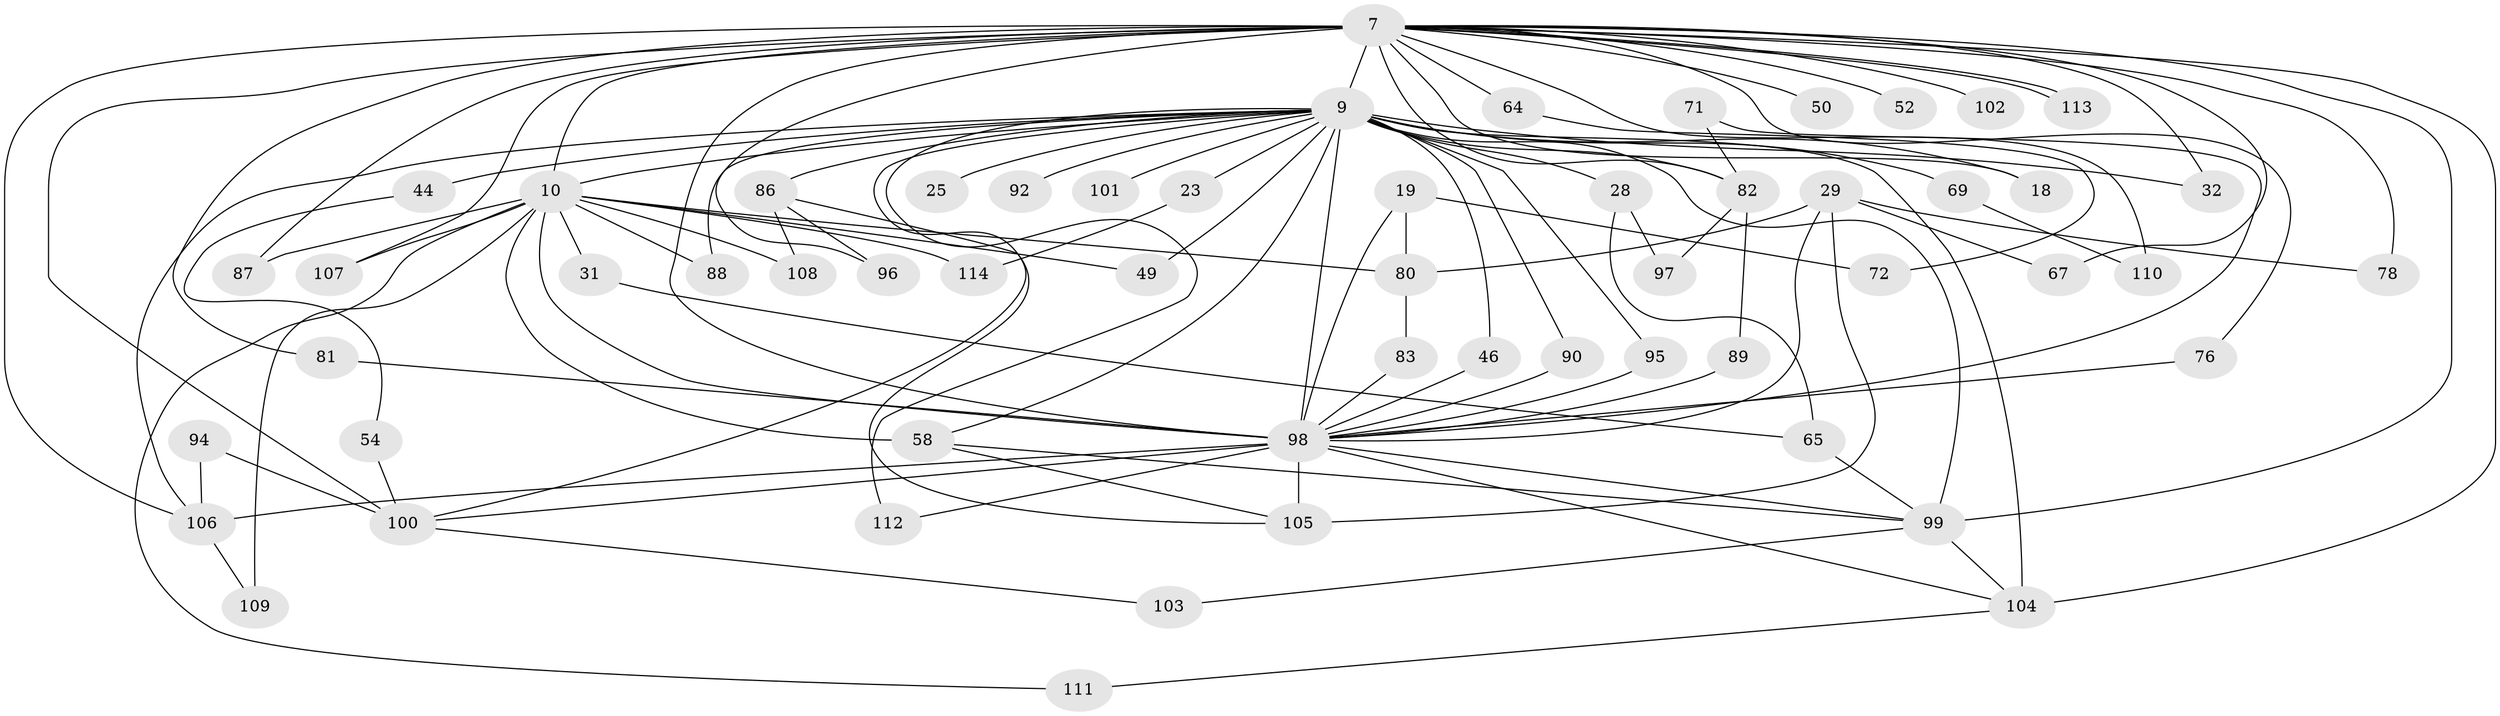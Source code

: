 // original degree distribution, {20: 0.008771929824561403, 16: 0.008771929824561403, 23: 0.017543859649122806, 27: 0.008771929824561403, 26: 0.008771929824561403, 10: 0.008771929824561403, 29: 0.008771929824561403, 22: 0.008771929824561403, 15: 0.008771929824561403, 8: 0.008771929824561403, 5: 0.05263157894736842, 6: 0.02631578947368421, 4: 0.12280701754385964, 2: 0.5, 3: 0.20175438596491227}
// Generated by graph-tools (version 1.1) at 2025/46/03/09/25 04:46:11]
// undirected, 57 vertices, 107 edges
graph export_dot {
graph [start="1"]
  node [color=gray90,style=filled];
  7 [super="+3"];
  9 [super="+5"];
  10 [super="+2+6"];
  18;
  19;
  23;
  25;
  28;
  29 [super="+26"];
  31;
  32;
  44;
  46;
  49;
  50;
  52;
  54;
  58 [super="+34"];
  64;
  65 [super="+42+45"];
  67;
  69 [super="+20"];
  71;
  72;
  76;
  78;
  80 [super="+62"];
  81;
  82 [super="+66+39"];
  83;
  86 [super="+84"];
  87;
  88;
  89;
  90;
  92;
  94;
  95;
  96;
  97;
  98 [super="+77+8+70"];
  99 [super="+53+73+75+85"];
  100 [super="+21+47"];
  101;
  102;
  103;
  104 [super="+91+93"];
  105 [super="+43"];
  106 [super="+60+68+61"];
  107 [super="+74"];
  108;
  109;
  110;
  111;
  112;
  113;
  114;
  7 -- 9 [weight=6];
  7 -- 10 [weight=6];
  7 -- 18;
  7 -- 50 [weight=2];
  7 -- 52 [weight=2];
  7 -- 64 [weight=2];
  7 -- 67;
  7 -- 76;
  7 -- 78;
  7 -- 87;
  7 -- 100 [weight=3];
  7 -- 102 [weight=2];
  7 -- 107 [weight=2];
  7 -- 110;
  7 -- 113;
  7 -- 113;
  7 -- 81;
  7 -- 32;
  7 -- 96;
  7 -- 82 [weight=3];
  7 -- 104;
  7 -- 99 [weight=5];
  7 -- 98 [weight=4];
  7 -- 106;
  9 -- 10 [weight=9];
  9 -- 28 [weight=2];
  9 -- 44 [weight=2];
  9 -- 58;
  9 -- 82 [weight=2];
  9 -- 86 [weight=2];
  9 -- 92 [weight=2];
  9 -- 104 [weight=6];
  9 -- 69 [weight=3];
  9 -- 18;
  9 -- 23 [weight=2];
  9 -- 88;
  9 -- 25 [weight=2];
  9 -- 90;
  9 -- 32;
  9 -- 95;
  9 -- 101;
  9 -- 106 [weight=4];
  9 -- 46;
  9 -- 112;
  9 -- 49;
  9 -- 100 [weight=3];
  9 -- 99 [weight=4];
  9 -- 98 [weight=10];
  10 -- 31 [weight=2];
  10 -- 88;
  10 -- 98 [weight=8];
  10 -- 109;
  10 -- 114;
  10 -- 87;
  10 -- 108;
  10 -- 111;
  10 -- 49;
  10 -- 107;
  10 -- 80;
  10 -- 58;
  19 -- 72;
  19 -- 80;
  19 -- 98 [weight=2];
  23 -- 114;
  28 -- 97;
  28 -- 65;
  29 -- 105;
  29 -- 80 [weight=2];
  29 -- 67;
  29 -- 78;
  29 -- 98 [weight=3];
  31 -- 65;
  44 -- 54;
  46 -- 98;
  54 -- 100;
  58 -- 99;
  58 -- 105;
  64 -- 72;
  65 -- 99 [weight=2];
  69 -- 110;
  71 -- 82;
  71 -- 98;
  76 -- 98;
  80 -- 83;
  81 -- 98;
  82 -- 89;
  82 -- 97;
  83 -- 98;
  86 -- 96;
  86 -- 108;
  86 -- 105;
  89 -- 98;
  90 -- 98;
  94 -- 106;
  94 -- 100;
  95 -- 98;
  98 -- 99 [weight=3];
  98 -- 104 [weight=2];
  98 -- 112;
  98 -- 100;
  98 -- 106 [weight=3];
  98 -- 105 [weight=2];
  99 -- 103;
  99 -- 104;
  100 -- 103;
  104 -- 111;
  106 -- 109;
}
